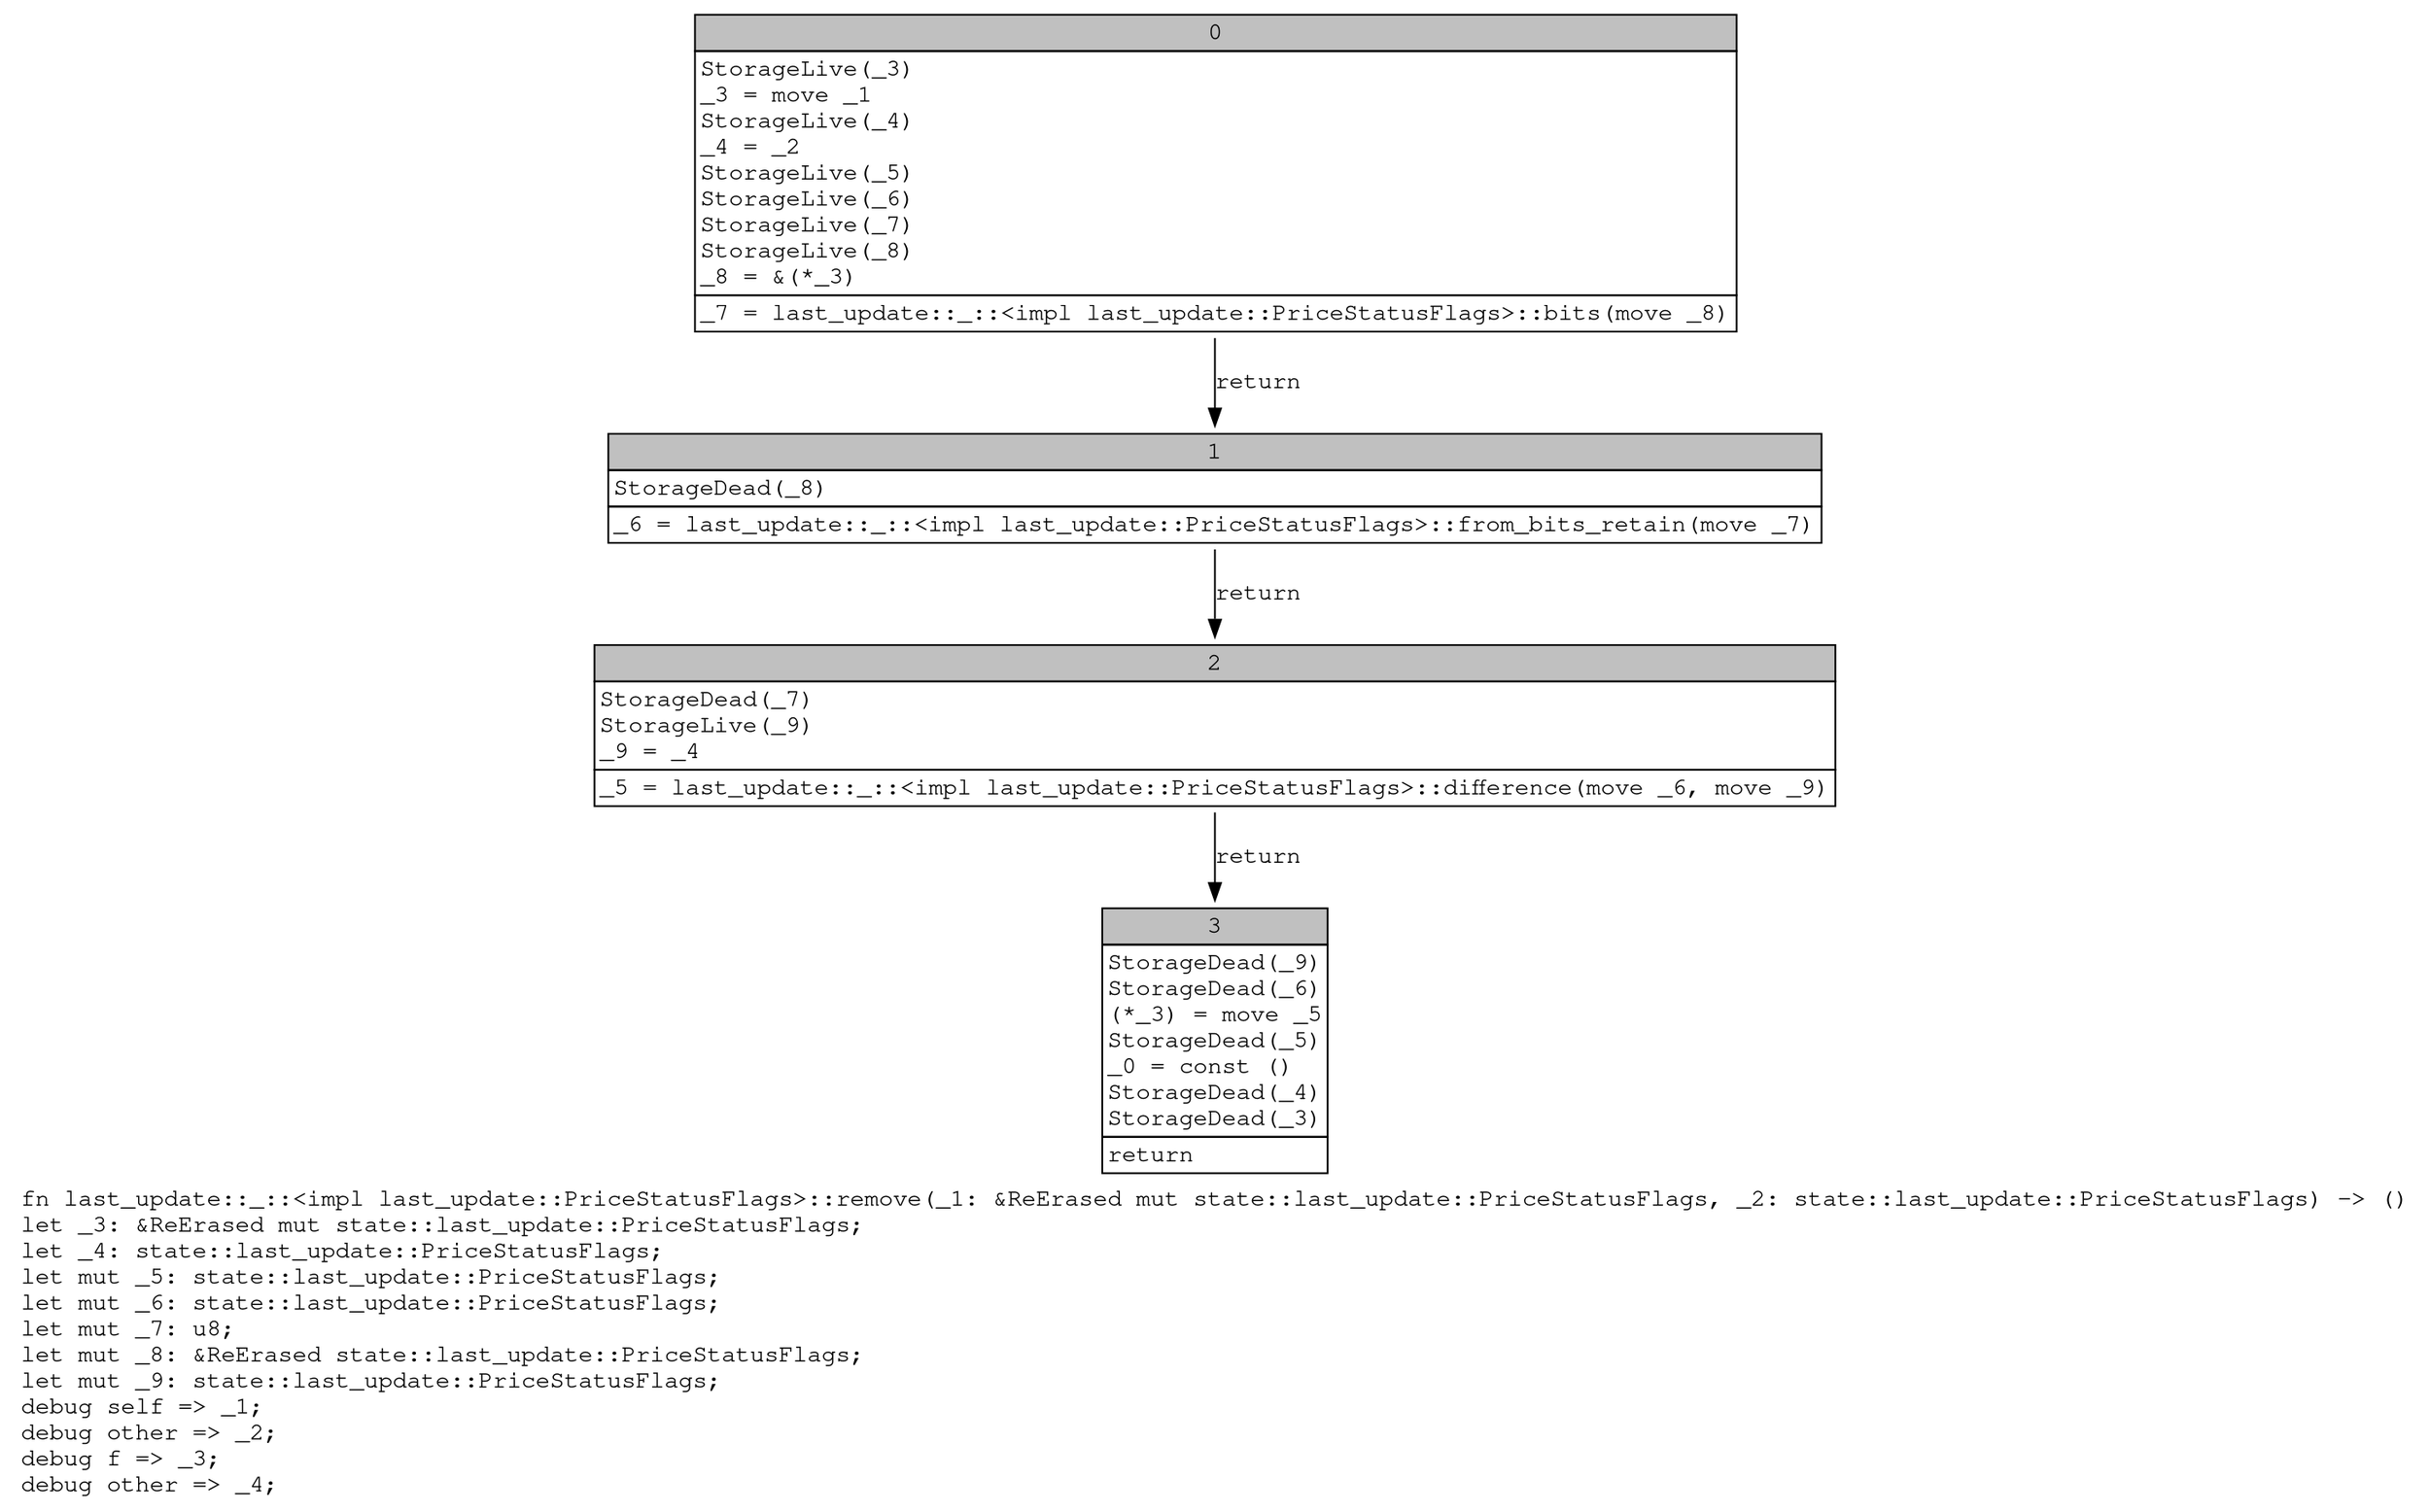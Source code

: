 digraph Mir_0_6682 {
    graph [fontname="Courier, monospace"];
    node [fontname="Courier, monospace"];
    edge [fontname="Courier, monospace"];
    label=<fn last_update::_::&lt;impl last_update::PriceStatusFlags&gt;::remove(_1: &amp;ReErased mut state::last_update::PriceStatusFlags, _2: state::last_update::PriceStatusFlags) -&gt; ()<br align="left"/>let _3: &amp;ReErased mut state::last_update::PriceStatusFlags;<br align="left"/>let _4: state::last_update::PriceStatusFlags;<br align="left"/>let mut _5: state::last_update::PriceStatusFlags;<br align="left"/>let mut _6: state::last_update::PriceStatusFlags;<br align="left"/>let mut _7: u8;<br align="left"/>let mut _8: &amp;ReErased state::last_update::PriceStatusFlags;<br align="left"/>let mut _9: state::last_update::PriceStatusFlags;<br align="left"/>debug self =&gt; _1;<br align="left"/>debug other =&gt; _2;<br align="left"/>debug f =&gt; _3;<br align="left"/>debug other =&gt; _4;<br align="left"/>>;
    bb0__0_6682 [shape="none", label=<<table border="0" cellborder="1" cellspacing="0"><tr><td bgcolor="gray" align="center" colspan="1">0</td></tr><tr><td align="left" balign="left">StorageLive(_3)<br/>_3 = move _1<br/>StorageLive(_4)<br/>_4 = _2<br/>StorageLive(_5)<br/>StorageLive(_6)<br/>StorageLive(_7)<br/>StorageLive(_8)<br/>_8 = &amp;(*_3)<br/></td></tr><tr><td align="left">_7 = last_update::_::&lt;impl last_update::PriceStatusFlags&gt;::bits(move _8)</td></tr></table>>];
    bb1__0_6682 [shape="none", label=<<table border="0" cellborder="1" cellspacing="0"><tr><td bgcolor="gray" align="center" colspan="1">1</td></tr><tr><td align="left" balign="left">StorageDead(_8)<br/></td></tr><tr><td align="left">_6 = last_update::_::&lt;impl last_update::PriceStatusFlags&gt;::from_bits_retain(move _7)</td></tr></table>>];
    bb2__0_6682 [shape="none", label=<<table border="0" cellborder="1" cellspacing="0"><tr><td bgcolor="gray" align="center" colspan="1">2</td></tr><tr><td align="left" balign="left">StorageDead(_7)<br/>StorageLive(_9)<br/>_9 = _4<br/></td></tr><tr><td align="left">_5 = last_update::_::&lt;impl last_update::PriceStatusFlags&gt;::difference(move _6, move _9)</td></tr></table>>];
    bb3__0_6682 [shape="none", label=<<table border="0" cellborder="1" cellspacing="0"><tr><td bgcolor="gray" align="center" colspan="1">3</td></tr><tr><td align="left" balign="left">StorageDead(_9)<br/>StorageDead(_6)<br/>(*_3) = move _5<br/>StorageDead(_5)<br/>_0 = const ()<br/>StorageDead(_4)<br/>StorageDead(_3)<br/></td></tr><tr><td align="left">return</td></tr></table>>];
    bb0__0_6682 -> bb1__0_6682 [label="return"];
    bb1__0_6682 -> bb2__0_6682 [label="return"];
    bb2__0_6682 -> bb3__0_6682 [label="return"];
}
